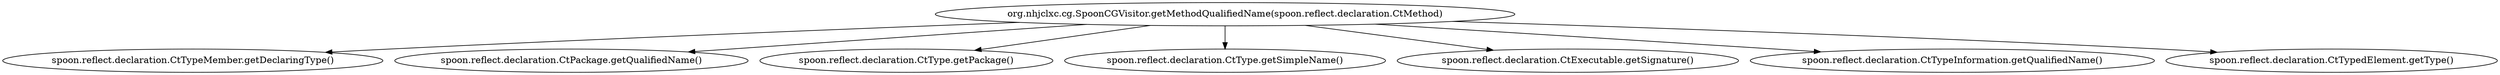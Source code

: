 digraph "org.nhjclxc.cg.SpoonCGVisitor.getMethodQualifiedName(spoon.reflect.declaration.CtMethod)" {
"org.nhjclxc.cg.SpoonCGVisitor.getMethodQualifiedName(spoon.reflect.declaration.CtMethod)" -> "spoon.reflect.declaration.CtTypeMember.getDeclaringType()";

"org.nhjclxc.cg.SpoonCGVisitor.getMethodQualifiedName(spoon.reflect.declaration.CtMethod)" -> "spoon.reflect.declaration.CtPackage.getQualifiedName()";

"org.nhjclxc.cg.SpoonCGVisitor.getMethodQualifiedName(spoon.reflect.declaration.CtMethod)" -> "spoon.reflect.declaration.CtType.getPackage()";

"org.nhjclxc.cg.SpoonCGVisitor.getMethodQualifiedName(spoon.reflect.declaration.CtMethod)" -> "spoon.reflect.declaration.CtType.getSimpleName()";

"org.nhjclxc.cg.SpoonCGVisitor.getMethodQualifiedName(spoon.reflect.declaration.CtMethod)" -> "spoon.reflect.declaration.CtExecutable.getSignature()";

"org.nhjclxc.cg.SpoonCGVisitor.getMethodQualifiedName(spoon.reflect.declaration.CtMethod)" -> "spoon.reflect.declaration.CtTypeInformation.getQualifiedName()";

"org.nhjclxc.cg.SpoonCGVisitor.getMethodQualifiedName(spoon.reflect.declaration.CtMethod)" -> "spoon.reflect.declaration.CtTypedElement.getType()";

}